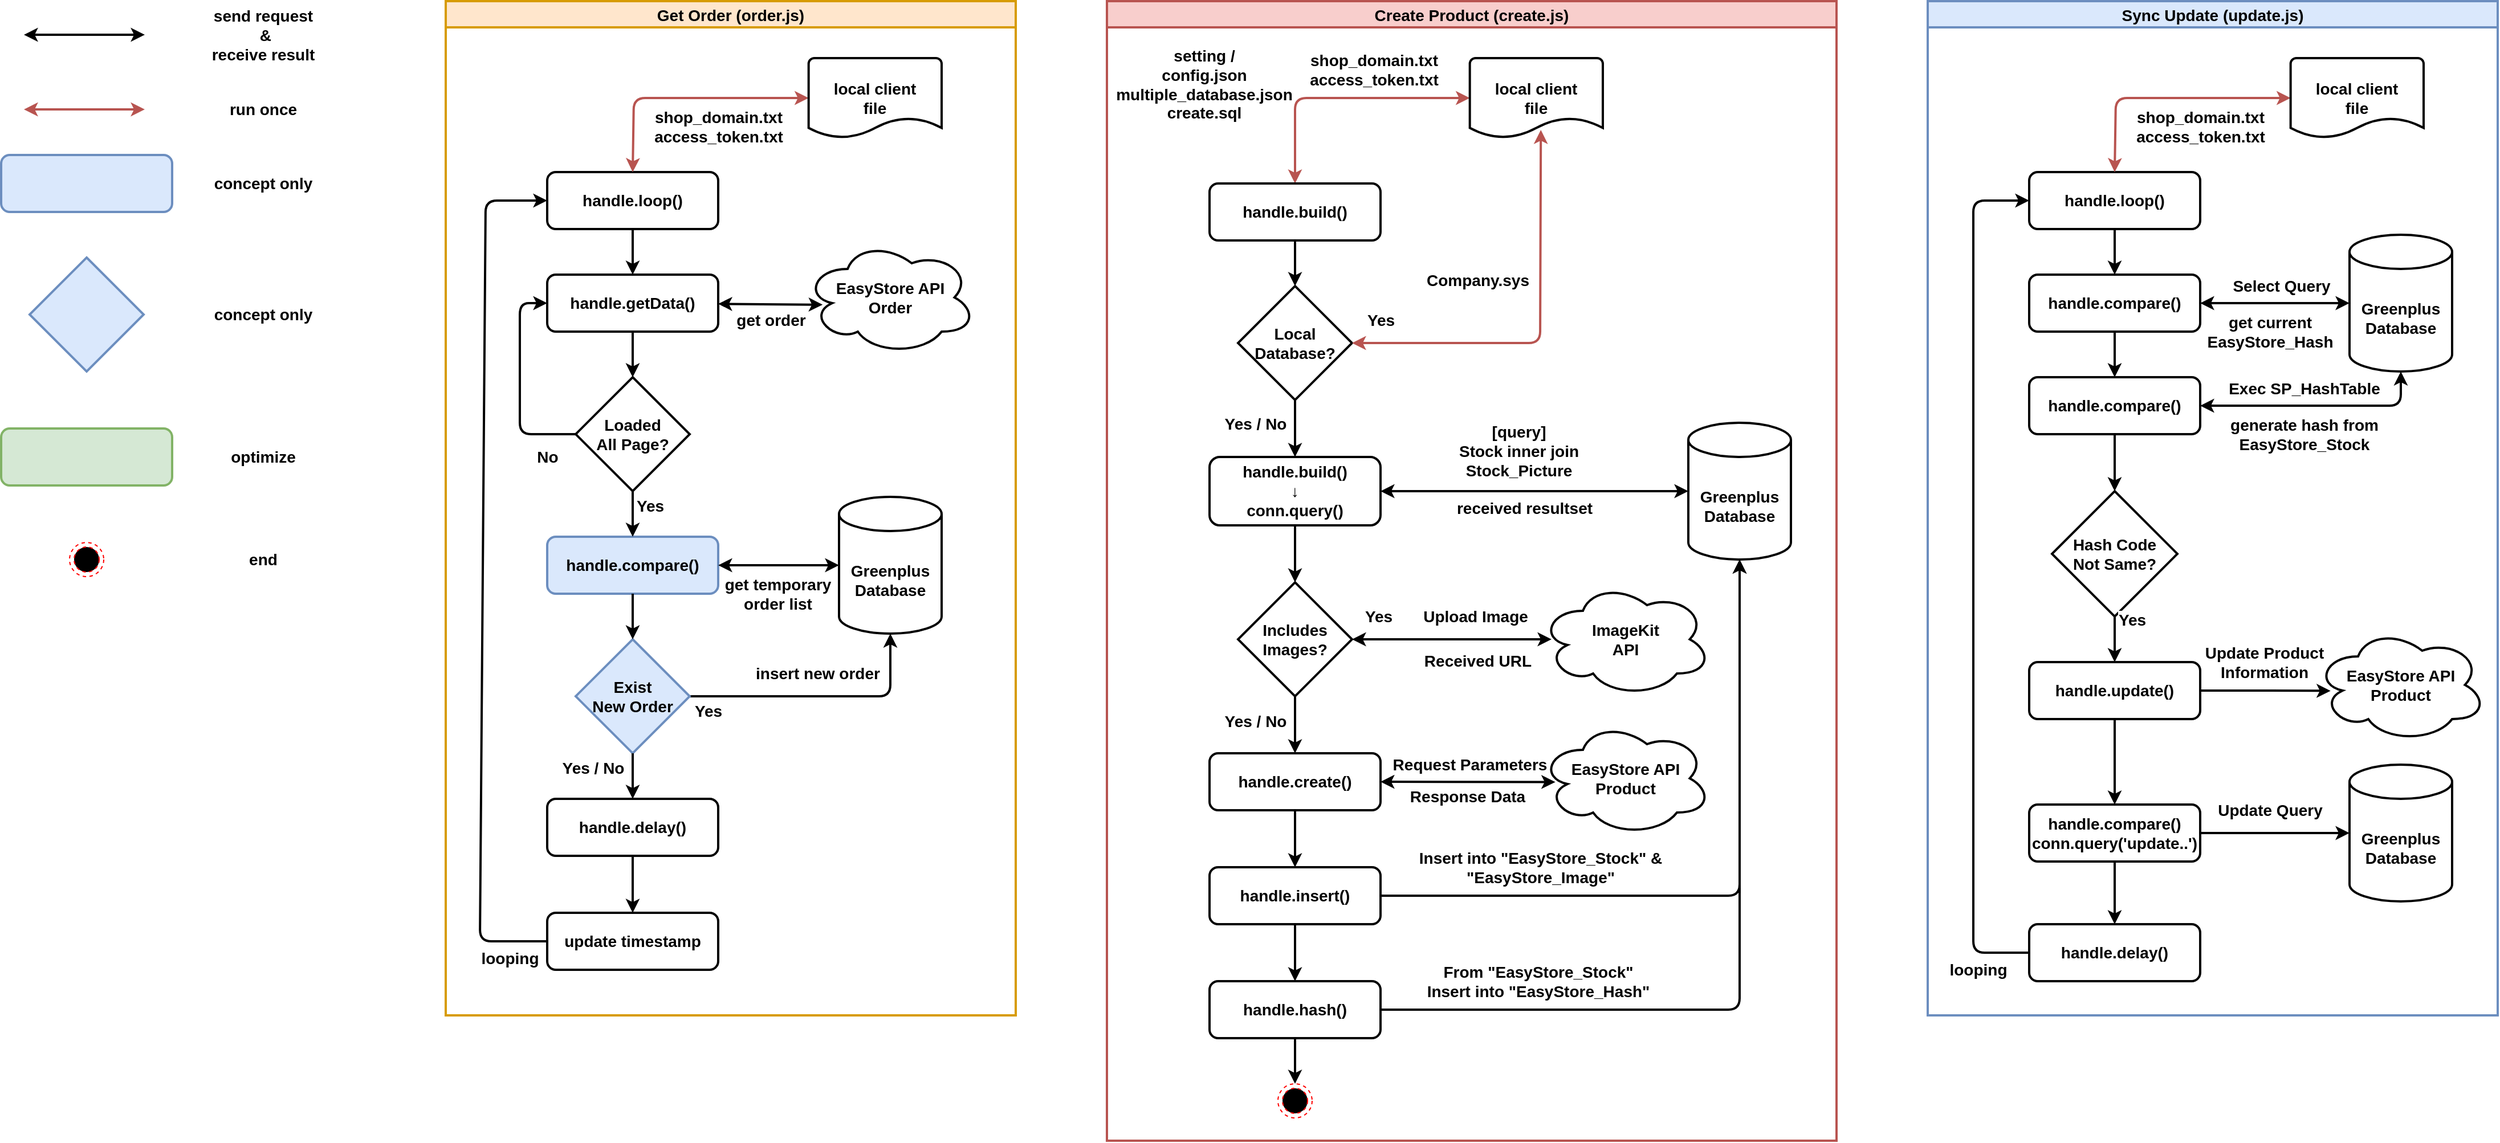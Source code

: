 <mxfile version="17.4.5" type="device"><diagram id="C5RBs43oDa-KdzZeNtuy" name="Page-1"><mxGraphModel dx="1865" dy="1758" grid="1" gridSize="10" guides="1" tooltips="1" connect="1" arrows="1" fold="1" page="1" pageScale="1" pageWidth="827" pageHeight="1169" math="0" shadow="0"><root><mxCell id="WIyWlLk6GJQsqaUBKTNV-0"/><mxCell id="WIyWlLk6GJQsqaUBKTNV-1" parent="WIyWlLk6GJQsqaUBKTNV-0"/><mxCell id="trPMJ4iFUHg_aiDPgkJq-20" style="edgeStyle=none;rounded=1;orthogonalLoop=1;jettySize=auto;html=1;fontSize=14;strokeWidth=2;startArrow=classic;startFill=1;" parent="WIyWlLk6GJQsqaUBKTNV-1" edge="1"><mxGeometry relative="1" as="geometry"><mxPoint x="-70" y="-60.5" as="sourcePoint"/><mxPoint x="36" y="-60.5" as="targetPoint"/></mxGeometry></mxCell><mxCell id="trPMJ4iFUHg_aiDPgkJq-22" value="send request&lt;br&gt;&amp;nbsp;&amp;amp; &lt;br&gt;receive result" style="text;html=1;strokeColor=none;fillColor=none;align=center;verticalAlign=middle;whiteSpace=wrap;rounded=0;fontSize=14;fontStyle=1" parent="WIyWlLk6GJQsqaUBKTNV-1" vertex="1"><mxGeometry x="70" y="-90" width="140" height="60" as="geometry"/></mxCell><mxCell id="trPMJ4iFUHg_aiDPgkJq-28" style="edgeStyle=none;rounded=1;orthogonalLoop=1;jettySize=auto;html=1;fontSize=14;strokeWidth=2;startArrow=classic;startFill=1;fillColor=#f8cecc;strokeColor=#b85450;" parent="WIyWlLk6GJQsqaUBKTNV-1" edge="1"><mxGeometry relative="1" as="geometry"><mxPoint x="-70" y="5" as="sourcePoint"/><mxPoint x="36" y="5" as="targetPoint"/></mxGeometry></mxCell><mxCell id="trPMJ4iFUHg_aiDPgkJq-29" value="run once" style="text;html=1;strokeColor=none;fillColor=none;align=center;verticalAlign=middle;whiteSpace=wrap;rounded=0;fontSize=14;fontStyle=1" parent="WIyWlLk6GJQsqaUBKTNV-1" vertex="1"><mxGeometry x="70" y="-25" width="140" height="60" as="geometry"/></mxCell><mxCell id="trPMJ4iFUHg_aiDPgkJq-31" value="" style="rounded=1;whiteSpace=wrap;html=1;fontSize=14;glass=0;strokeWidth=2;shadow=0;fontStyle=1;fillColor=#dae8fc;strokeColor=#6c8ebf;" parent="WIyWlLk6GJQsqaUBKTNV-1" vertex="1"><mxGeometry x="-90" y="45" width="150" height="50" as="geometry"/></mxCell><mxCell id="trPMJ4iFUHg_aiDPgkJq-32" value="concept only" style="text;html=1;strokeColor=none;fillColor=none;align=center;verticalAlign=middle;whiteSpace=wrap;rounded=0;fontSize=14;fontStyle=1" parent="WIyWlLk6GJQsqaUBKTNV-1" vertex="1"><mxGeometry x="70" y="40" width="140" height="60" as="geometry"/></mxCell><mxCell id="trPMJ4iFUHg_aiDPgkJq-39" value="" style="rhombus;whiteSpace=wrap;html=1;fontSize=14;strokeWidth=2;aspect=fixed;fontStyle=1;fillColor=#dae8fc;strokeColor=#6c8ebf;" parent="WIyWlLk6GJQsqaUBKTNV-1" vertex="1"><mxGeometry x="-65" y="135" width="100" height="100" as="geometry"/></mxCell><mxCell id="trPMJ4iFUHg_aiDPgkJq-40" value="concept only" style="text;html=1;strokeColor=none;fillColor=none;align=center;verticalAlign=middle;whiteSpace=wrap;rounded=0;fontSize=14;fontStyle=1" parent="WIyWlLk6GJQsqaUBKTNV-1" vertex="1"><mxGeometry x="70" y="155" width="140" height="60" as="geometry"/></mxCell><mxCell id="trPMJ4iFUHg_aiDPgkJq-50" value="Get Order (order.js)" style="swimlane;fontSize=14;strokeWidth=2;fillColor=#ffe6cc;strokeColor=#d79b00;" parent="WIyWlLk6GJQsqaUBKTNV-1" vertex="1"><mxGeometry x="300" y="-90" width="500" height="890" as="geometry"/></mxCell><mxCell id="trPMJ4iFUHg_aiDPgkJq-0" value="handle.loop()" style="rounded=1;whiteSpace=wrap;html=1;fontSize=14;glass=0;strokeWidth=2;shadow=0;fontStyle=1" parent="trPMJ4iFUHg_aiDPgkJq-50" vertex="1"><mxGeometry x="89" y="150" width="150" height="50" as="geometry"/></mxCell><mxCell id="trPMJ4iFUHg_aiDPgkJq-26" style="edgeStyle=none;rounded=1;orthogonalLoop=1;jettySize=auto;html=1;entryX=0.5;entryY=0;entryDx=0;entryDy=0;fontSize=14;startArrow=classic;startFill=1;strokeWidth=2;exitX=0;exitY=0.5;exitDx=0;exitDy=0;exitPerimeter=0;fillColor=#f8cecc;strokeColor=#b85450;" parent="trPMJ4iFUHg_aiDPgkJq-50" source="trPMJ4iFUHg_aiDPgkJq-1" target="trPMJ4iFUHg_aiDPgkJq-0" edge="1"><mxGeometry relative="1" as="geometry"><Array as="points"><mxPoint x="165" y="85"/></Array></mxGeometry></mxCell><mxCell id="trPMJ4iFUHg_aiDPgkJq-27" value="shop_domain.txt&lt;br&gt;access_token.txt" style="edgeLabel;html=1;align=center;verticalAlign=middle;resizable=0;points=[];fontSize=14;fontStyle=1" parent="trPMJ4iFUHg_aiDPgkJq-26" vertex="1" connectable="0"><mxGeometry x="0.002" y="3" relative="1" as="geometry"><mxPoint x="30" y="22" as="offset"/></mxGeometry></mxCell><mxCell id="trPMJ4iFUHg_aiDPgkJq-1" value="&lt;b&gt;local client&lt;br&gt;file&lt;br&gt;&lt;/b&gt;" style="strokeWidth=2;html=1;shape=mxgraph.flowchart.document2;size=0.25;fontSize=14;whiteSpace=wrap;aspect=fixed;" parent="trPMJ4iFUHg_aiDPgkJq-50" vertex="1"><mxGeometry x="318.33" y="50" width="116.67" height="70" as="geometry"/></mxCell><mxCell id="trPMJ4iFUHg_aiDPgkJq-5" value="handle.getData()" style="rounded=1;whiteSpace=wrap;html=1;fontSize=14;glass=0;strokeWidth=2;shadow=0;fontStyle=1" parent="trPMJ4iFUHg_aiDPgkJq-50" vertex="1"><mxGeometry x="89" y="240" width="150" height="50" as="geometry"/></mxCell><mxCell id="trPMJ4iFUHg_aiDPgkJq-6" style="edgeStyle=orthogonalEdgeStyle;rounded=1;orthogonalLoop=1;jettySize=auto;html=1;entryX=0.5;entryY=0;entryDx=0;entryDy=0;fontSize=14;strokeWidth=2;" parent="trPMJ4iFUHg_aiDPgkJq-50" source="trPMJ4iFUHg_aiDPgkJq-0" target="trPMJ4iFUHg_aiDPgkJq-5" edge="1"><mxGeometry relative="1" as="geometry"/></mxCell><mxCell id="trPMJ4iFUHg_aiDPgkJq-7" value="EasyStore API&lt;br&gt;Order" style="ellipse;shape=cloud;whiteSpace=wrap;html=1;fontSize=14;strokeWidth=2;aspect=fixed;fontStyle=1" parent="trPMJ4iFUHg_aiDPgkJq-50" vertex="1"><mxGeometry x="315" y="210" width="150" height="100" as="geometry"/></mxCell><mxCell id="trPMJ4iFUHg_aiDPgkJq-23" style="edgeStyle=none;rounded=1;orthogonalLoop=1;jettySize=auto;html=1;fontSize=14;startArrow=classic;startFill=1;strokeWidth=2;entryX=0.104;entryY=0.564;entryDx=0;entryDy=0;entryPerimeter=0;" parent="trPMJ4iFUHg_aiDPgkJq-50" source="trPMJ4iFUHg_aiDPgkJq-5" target="trPMJ4iFUHg_aiDPgkJq-7" edge="1"><mxGeometry relative="1" as="geometry"><mxPoint x="325" y="265" as="targetPoint"/></mxGeometry></mxCell><mxCell id="trPMJ4iFUHg_aiDPgkJq-30" value="&lt;b&gt;get order&lt;/b&gt;" style="edgeLabel;html=1;align=center;verticalAlign=middle;resizable=0;points=[];fontSize=14;" parent="trPMJ4iFUHg_aiDPgkJq-23" vertex="1" connectable="0"><mxGeometry x="-0.476" relative="1" as="geometry"><mxPoint x="22" y="14" as="offset"/></mxGeometry></mxCell><mxCell id="trPMJ4iFUHg_aiDPgkJq-14" style="edgeStyle=none;rounded=1;orthogonalLoop=1;jettySize=auto;html=1;entryX=0;entryY=0.5;entryDx=0;entryDy=0;fontSize=14;strokeWidth=2;exitX=0;exitY=0.5;exitDx=0;exitDy=0;" parent="trPMJ4iFUHg_aiDPgkJq-50" source="trPMJ4iFUHg_aiDPgkJq-11" target="trPMJ4iFUHg_aiDPgkJq-5" edge="1"><mxGeometry relative="1" as="geometry"><Array as="points"><mxPoint x="65" y="380"/><mxPoint x="65" y="265"/></Array></mxGeometry></mxCell><mxCell id="trPMJ4iFUHg_aiDPgkJq-15" value="No" style="edgeLabel;html=1;align=center;verticalAlign=middle;resizable=0;points=[];fontSize=14;fontStyle=1" parent="trPMJ4iFUHg_aiDPgkJq-14" vertex="1" connectable="0"><mxGeometry x="-0.583" y="-1" relative="1" as="geometry"><mxPoint x="14" y="21" as="offset"/></mxGeometry></mxCell><mxCell id="trPMJ4iFUHg_aiDPgkJq-11" value="Loaded&lt;br&gt;All Page?" style="rhombus;whiteSpace=wrap;html=1;fontSize=14;strokeWidth=2;aspect=fixed;fontStyle=1" parent="trPMJ4iFUHg_aiDPgkJq-50" vertex="1"><mxGeometry x="114" y="330" width="100" height="100" as="geometry"/></mxCell><mxCell id="trPMJ4iFUHg_aiDPgkJq-13" style="edgeStyle=none;rounded=1;orthogonalLoop=1;jettySize=auto;html=1;fontSize=14;strokeWidth=2;" parent="trPMJ4iFUHg_aiDPgkJq-50" source="trPMJ4iFUHg_aiDPgkJq-5" target="trPMJ4iFUHg_aiDPgkJq-11" edge="1"><mxGeometry relative="1" as="geometry"/></mxCell><mxCell id="trPMJ4iFUHg_aiDPgkJq-16" value="handle.compare()" style="rounded=1;whiteSpace=wrap;html=1;fontSize=14;glass=0;strokeWidth=2;shadow=0;fontStyle=1;fillColor=#dae8fc;strokeColor=#6c8ebf;" parent="trPMJ4iFUHg_aiDPgkJq-50" vertex="1"><mxGeometry x="89" y="470" width="150" height="50" as="geometry"/></mxCell><mxCell id="trPMJ4iFUHg_aiDPgkJq-17" style="edgeStyle=none;rounded=1;orthogonalLoop=1;jettySize=auto;html=1;entryX=0.5;entryY=0;entryDx=0;entryDy=0;fontSize=14;strokeWidth=2;" parent="trPMJ4iFUHg_aiDPgkJq-50" source="trPMJ4iFUHg_aiDPgkJq-11" target="trPMJ4iFUHg_aiDPgkJq-16" edge="1"><mxGeometry relative="1" as="geometry"/></mxCell><mxCell id="trPMJ4iFUHg_aiDPgkJq-18" value="Greenplus&lt;br&gt;Database" style="shape=cylinder3;whiteSpace=wrap;html=1;boundedLbl=1;backgroundOutline=1;size=15;fontSize=14;strokeWidth=2;aspect=fixed;fontStyle=1" parent="trPMJ4iFUHg_aiDPgkJq-50" vertex="1"><mxGeometry x="345" y="435" width="90" height="120" as="geometry"/></mxCell><mxCell id="trPMJ4iFUHg_aiDPgkJq-19" style="edgeStyle=none;rounded=1;orthogonalLoop=1;jettySize=auto;html=1;fontSize=14;strokeWidth=2;startArrow=classic;startFill=1;" parent="trPMJ4iFUHg_aiDPgkJq-50" source="trPMJ4iFUHg_aiDPgkJq-16" target="trPMJ4iFUHg_aiDPgkJq-18" edge="1"><mxGeometry relative="1" as="geometry"/></mxCell><mxCell id="trPMJ4iFUHg_aiDPgkJq-35" value="&lt;b&gt;get temporary&lt;br&gt;order list&lt;/b&gt;" style="edgeLabel;html=1;align=center;verticalAlign=middle;resizable=0;points=[];fontSize=14;" parent="trPMJ4iFUHg_aiDPgkJq-19" vertex="1" connectable="0"><mxGeometry x="-0.389" y="2" relative="1" as="geometry"><mxPoint x="19" y="27" as="offset"/></mxGeometry></mxCell><mxCell id="trPMJ4iFUHg_aiDPgkJq-34" value="Yes" style="edgeLabel;html=1;align=center;verticalAlign=middle;resizable=0;points=[];fontSize=14;fontStyle=1" parent="trPMJ4iFUHg_aiDPgkJq-50" vertex="1" connectable="0"><mxGeometry x="214" y="460" as="geometry"><mxPoint x="-35" y="-17" as="offset"/></mxGeometry></mxCell><mxCell id="trPMJ4iFUHg_aiDPgkJq-41" style="edgeStyle=none;rounded=1;orthogonalLoop=1;jettySize=auto;html=1;entryX=0.5;entryY=1;entryDx=0;entryDy=0;entryPerimeter=0;fontSize=14;startArrow=none;startFill=0;strokeWidth=2;" parent="trPMJ4iFUHg_aiDPgkJq-50" source="trPMJ4iFUHg_aiDPgkJq-37" target="trPMJ4iFUHg_aiDPgkJq-18" edge="1"><mxGeometry relative="1" as="geometry"><Array as="points"><mxPoint x="390" y="610"/></Array></mxGeometry></mxCell><mxCell id="trPMJ4iFUHg_aiDPgkJq-43" value="insert new order" style="edgeLabel;html=1;align=center;verticalAlign=middle;resizable=0;points=[];fontSize=14;fontStyle=1" parent="trPMJ4iFUHg_aiDPgkJq-41" vertex="1" connectable="0"><mxGeometry x="-0.122" y="-3" relative="1" as="geometry"><mxPoint x="10" y="-23" as="offset"/></mxGeometry></mxCell><mxCell id="trPMJ4iFUHg_aiDPgkJq-37" value="Exist&lt;br&gt;New Order" style="rhombus;whiteSpace=wrap;html=1;fontSize=14;strokeWidth=2;aspect=fixed;fontStyle=1;fillColor=#dae8fc;strokeColor=#6c8ebf;" parent="trPMJ4iFUHg_aiDPgkJq-50" vertex="1"><mxGeometry x="114" y="560" width="100" height="100" as="geometry"/></mxCell><mxCell id="trPMJ4iFUHg_aiDPgkJq-38" style="edgeStyle=none;rounded=1;orthogonalLoop=1;jettySize=auto;html=1;entryX=0.5;entryY=0;entryDx=0;entryDy=0;fontSize=14;startArrow=none;startFill=0;strokeWidth=2;" parent="trPMJ4iFUHg_aiDPgkJq-50" source="trPMJ4iFUHg_aiDPgkJq-16" target="trPMJ4iFUHg_aiDPgkJq-37" edge="1"><mxGeometry relative="1" as="geometry"/></mxCell><mxCell id="trPMJ4iFUHg_aiDPgkJq-42" value="Yes" style="edgeLabel;html=1;align=center;verticalAlign=middle;resizable=0;points=[];fontSize=14;fontStyle=1" parent="trPMJ4iFUHg_aiDPgkJq-50" vertex="1" connectable="0"><mxGeometry x="265" y="640" as="geometry"><mxPoint x="-35" y="-17" as="offset"/></mxGeometry></mxCell><mxCell id="trPMJ4iFUHg_aiDPgkJq-48" style="edgeStyle=none;rounded=1;orthogonalLoop=1;jettySize=auto;html=1;fontSize=14;startArrow=none;startFill=0;strokeWidth=2;entryX=0;entryY=0.5;entryDx=0;entryDy=0;exitX=0;exitY=0.5;exitDx=0;exitDy=0;" parent="trPMJ4iFUHg_aiDPgkJq-50" source="trPMJ4iFUHg_aiDPgkJq-82" target="trPMJ4iFUHg_aiDPgkJq-0" edge="1"><mxGeometry relative="1" as="geometry"><mxPoint x="-25" y="550" as="targetPoint"/><Array as="points"><mxPoint x="30" y="825"/><mxPoint x="35" y="175"/></Array></mxGeometry></mxCell><mxCell id="trPMJ4iFUHg_aiDPgkJq-49" value="looping" style="edgeLabel;html=1;align=center;verticalAlign=middle;resizable=0;points=[];fontSize=14;fontStyle=1" parent="trPMJ4iFUHg_aiDPgkJq-48" vertex="1" connectable="0"><mxGeometry x="-0.72" y="3" relative="1" as="geometry"><mxPoint x="28" y="63" as="offset"/></mxGeometry></mxCell><mxCell id="trPMJ4iFUHg_aiDPgkJq-83" style="edgeStyle=none;rounded=1;orthogonalLoop=1;jettySize=auto;html=1;entryX=0.5;entryY=0;entryDx=0;entryDy=0;fontSize=14;startArrow=none;startFill=0;strokeWidth=2;" parent="trPMJ4iFUHg_aiDPgkJq-50" source="trPMJ4iFUHg_aiDPgkJq-45" target="trPMJ4iFUHg_aiDPgkJq-82" edge="1"><mxGeometry relative="1" as="geometry"/></mxCell><mxCell id="trPMJ4iFUHg_aiDPgkJq-45" value="handle.delay()" style="rounded=1;whiteSpace=wrap;html=1;fontSize=14;glass=0;strokeWidth=2;shadow=0;fontStyle=1" parent="trPMJ4iFUHg_aiDPgkJq-50" vertex="1"><mxGeometry x="89" y="700" width="150" height="50" as="geometry"/></mxCell><mxCell id="trPMJ4iFUHg_aiDPgkJq-46" style="edgeStyle=none;rounded=1;orthogonalLoop=1;jettySize=auto;html=1;entryX=0.5;entryY=0;entryDx=0;entryDy=0;fontSize=14;startArrow=none;startFill=0;strokeWidth=2;" parent="trPMJ4iFUHg_aiDPgkJq-50" source="trPMJ4iFUHg_aiDPgkJq-37" target="trPMJ4iFUHg_aiDPgkJq-45" edge="1"><mxGeometry relative="1" as="geometry"/></mxCell><mxCell id="trPMJ4iFUHg_aiDPgkJq-47" value="Yes / No" style="edgeLabel;html=1;align=center;verticalAlign=middle;resizable=0;points=[];fontSize=14;fontStyle=1" parent="trPMJ4iFUHg_aiDPgkJq-50" vertex="1" connectable="0"><mxGeometry x="164" y="690" as="geometry"><mxPoint x="-35" y="-17" as="offset"/></mxGeometry></mxCell><mxCell id="trPMJ4iFUHg_aiDPgkJq-82" value="update timestamp" style="rounded=1;whiteSpace=wrap;html=1;fontSize=14;glass=0;strokeWidth=2;shadow=0;fontStyle=1;" parent="trPMJ4iFUHg_aiDPgkJq-50" vertex="1"><mxGeometry x="89" y="800" width="150" height="50" as="geometry"/></mxCell><mxCell id="trPMJ4iFUHg_aiDPgkJq-51" value="Create Product (create.js)" style="swimlane;fontSize=14;strokeWidth=2;fillColor=#f8cecc;strokeColor=#b85450;" parent="WIyWlLk6GJQsqaUBKTNV-1" vertex="1"><mxGeometry x="880" y="-90" width="640" height="1000" as="geometry"/></mxCell><mxCell id="trPMJ4iFUHg_aiDPgkJq-53" style="edgeStyle=none;rounded=1;orthogonalLoop=1;jettySize=auto;html=1;entryX=0.5;entryY=0;entryDx=0;entryDy=0;fontSize=14;startArrow=classic;startFill=1;strokeWidth=2;exitX=0;exitY=0.5;exitDx=0;exitDy=0;exitPerimeter=0;fillColor=#f8cecc;strokeColor=#b85450;" parent="trPMJ4iFUHg_aiDPgkJq-51" source="trPMJ4iFUHg_aiDPgkJq-55" target="trPMJ4iFUHg_aiDPgkJq-89" edge="1"><mxGeometry relative="1" as="geometry"><Array as="points"><mxPoint x="165" y="85"/></Array><mxPoint x="164" y="150" as="targetPoint"/></mxGeometry></mxCell><mxCell id="trPMJ4iFUHg_aiDPgkJq-54" value="shop_domain.txt&lt;br&gt;access_token.txt" style="edgeLabel;html=1;align=center;verticalAlign=middle;resizable=0;points=[];fontSize=14;fontStyle=1" parent="trPMJ4iFUHg_aiDPgkJq-53" vertex="1" connectable="0"><mxGeometry x="0.002" y="3" relative="1" as="geometry"><mxPoint x="30" y="-28" as="offset"/></mxGeometry></mxCell><mxCell id="trPMJ4iFUHg_aiDPgkJq-55" value="&lt;b&gt;local client&lt;br&gt;file&lt;br&gt;&lt;/b&gt;" style="strokeWidth=2;html=1;shape=mxgraph.flowchart.document2;size=0.25;fontSize=14;whiteSpace=wrap;aspect=fixed;" parent="trPMJ4iFUHg_aiDPgkJq-51" vertex="1"><mxGeometry x="318.33" y="50" width="116.67" height="70" as="geometry"/></mxCell><mxCell id="trPMJ4iFUHg_aiDPgkJq-61" style="edgeStyle=none;rounded=1;orthogonalLoop=1;jettySize=auto;html=1;entryX=0;entryY=0.5;entryDx=0;entryDy=0;fontSize=14;strokeWidth=2;exitX=0;exitY=0.5;exitDx=0;exitDy=0;" parent="trPMJ4iFUHg_aiDPgkJq-51" edge="1"><mxGeometry relative="1" as="geometry"><Array as="points"><mxPoint x="65" y="380"/><mxPoint x="65" y="265"/></Array><mxPoint x="89" y="265" as="targetPoint"/></mxGeometry></mxCell><mxCell id="trPMJ4iFUHg_aiDPgkJq-81" value="setting /&lt;br&gt;config.json&lt;br&gt;multiple_database.json&lt;br&gt;create.sql" style="edgeLabel;html=1;align=center;verticalAlign=middle;resizable=0;points=[];fontSize=14;fontStyle=1" parent="trPMJ4iFUHg_aiDPgkJq-51" vertex="1" connectable="0"><mxGeometry x="90" y="30" as="geometry"><mxPoint x="-5" y="43" as="offset"/></mxGeometry></mxCell><mxCell id="trPMJ4iFUHg_aiDPgkJq-91" style="edgeStyle=none;rounded=1;orthogonalLoop=1;jettySize=auto;html=1;entryX=0.5;entryY=0;entryDx=0;entryDy=0;fontSize=14;startArrow=none;startFill=0;endArrow=classic;endFill=1;strokeWidth=2;" parent="trPMJ4iFUHg_aiDPgkJq-51" source="trPMJ4iFUHg_aiDPgkJq-89" target="trPMJ4iFUHg_aiDPgkJq-90" edge="1"><mxGeometry relative="1" as="geometry"/></mxCell><mxCell id="trPMJ4iFUHg_aiDPgkJq-89" value="handle.build()" style="rounded=1;whiteSpace=wrap;html=1;fontSize=14;glass=0;strokeWidth=2;shadow=0;fontStyle=1" parent="trPMJ4iFUHg_aiDPgkJq-51" vertex="1"><mxGeometry x="90" y="160" width="150" height="50" as="geometry"/></mxCell><mxCell id="trPMJ4iFUHg_aiDPgkJq-97" style="edgeStyle=none;rounded=1;orthogonalLoop=1;jettySize=auto;html=1;entryX=0.5;entryY=0;entryDx=0;entryDy=0;fontSize=14;startArrow=none;startFill=0;endArrow=classic;endFill=1;strokeWidth=2;" parent="trPMJ4iFUHg_aiDPgkJq-51" source="trPMJ4iFUHg_aiDPgkJq-90" target="trPMJ4iFUHg_aiDPgkJq-96" edge="1"><mxGeometry relative="1" as="geometry"/></mxCell><mxCell id="trPMJ4iFUHg_aiDPgkJq-103" value="Yes / No" style="edgeLabel;html=1;align=center;verticalAlign=middle;resizable=0;points=[];fontSize=14;fontStyle=1" parent="trPMJ4iFUHg_aiDPgkJq-97" vertex="1" connectable="0"><mxGeometry x="-0.464" y="1" relative="1" as="geometry"><mxPoint x="-36" y="7" as="offset"/></mxGeometry></mxCell><mxCell id="trPMJ4iFUHg_aiDPgkJq-90" value="Local&lt;br&gt;Database?" style="rhombus;whiteSpace=wrap;html=1;fontSize=14;strokeWidth=2;aspect=fixed;fontStyle=1" parent="trPMJ4iFUHg_aiDPgkJq-51" vertex="1"><mxGeometry x="115" y="250" width="100" height="100" as="geometry"/></mxCell><mxCell id="trPMJ4iFUHg_aiDPgkJq-92" style="edgeStyle=none;rounded=1;orthogonalLoop=1;jettySize=auto;html=1;fontSize=14;startArrow=classic;startFill=1;endArrow=classic;endFill=1;strokeWidth=2;exitX=1;exitY=0.5;exitDx=0;exitDy=0;entryX=0.534;entryY=0.9;entryDx=0;entryDy=0;entryPerimeter=0;fillColor=#f8cecc;strokeColor=#b85450;" parent="trPMJ4iFUHg_aiDPgkJq-51" source="trPMJ4iFUHg_aiDPgkJq-90" target="trPMJ4iFUHg_aiDPgkJq-55" edge="1"><mxGeometry relative="1" as="geometry"><mxPoint x="380" y="130" as="targetPoint"/><Array as="points"><mxPoint x="380" y="300"/></Array></mxGeometry></mxCell><mxCell id="trPMJ4iFUHg_aiDPgkJq-93" value="&lt;b&gt;Yes&lt;/b&gt;" style="edgeLabel;html=1;align=center;verticalAlign=middle;resizable=0;points=[];fontSize=14;" parent="trPMJ4iFUHg_aiDPgkJq-92" vertex="1" connectable="0"><mxGeometry x="-0.842" y="5" relative="1" as="geometry"><mxPoint x="-3" y="-15" as="offset"/></mxGeometry></mxCell><mxCell id="trPMJ4iFUHg_aiDPgkJq-94" value="&lt;b&gt;Company.sys&lt;/b&gt;" style="edgeLabel;html=1;align=center;verticalAlign=middle;resizable=0;points=[];fontSize=14;" parent="trPMJ4iFUHg_aiDPgkJq-51" vertex="1" connectable="0"><mxGeometry x="230" y="290" as="geometry"><mxPoint x="95" y="-45" as="offset"/></mxGeometry></mxCell><mxCell id="trPMJ4iFUHg_aiDPgkJq-95" value="Greenplus&lt;br&gt;Database" style="shape=cylinder3;whiteSpace=wrap;html=1;boundedLbl=1;backgroundOutline=1;size=15;fontSize=14;strokeWidth=2;aspect=fixed;fontStyle=1" parent="trPMJ4iFUHg_aiDPgkJq-51" vertex="1"><mxGeometry x="510" y="370" width="90" height="120" as="geometry"/></mxCell><mxCell id="trPMJ4iFUHg_aiDPgkJq-98" style="edgeStyle=none;rounded=1;orthogonalLoop=1;jettySize=auto;html=1;entryX=0;entryY=0.5;entryDx=0;entryDy=0;entryPerimeter=0;fontSize=14;startArrow=classic;startFill=1;endArrow=classic;endFill=1;strokeWidth=2;" parent="trPMJ4iFUHg_aiDPgkJq-51" source="trPMJ4iFUHg_aiDPgkJq-96" target="trPMJ4iFUHg_aiDPgkJq-95" edge="1"><mxGeometry relative="1" as="geometry"/></mxCell><mxCell id="trPMJ4iFUHg_aiDPgkJq-99" value="received resultset" style="edgeLabel;html=1;align=center;verticalAlign=middle;resizable=0;points=[];fontSize=14;fontStyle=1" parent="trPMJ4iFUHg_aiDPgkJq-98" vertex="1" connectable="0"><mxGeometry x="-0.489" y="5" relative="1" as="geometry"><mxPoint x="57" y="20" as="offset"/></mxGeometry></mxCell><mxCell id="trPMJ4iFUHg_aiDPgkJq-104" style="edgeStyle=none;rounded=1;orthogonalLoop=1;jettySize=auto;html=1;fontSize=14;startArrow=none;startFill=0;endArrow=classic;endFill=1;strokeWidth=2;" parent="trPMJ4iFUHg_aiDPgkJq-51" source="trPMJ4iFUHg_aiDPgkJq-96" target="trPMJ4iFUHg_aiDPgkJq-101" edge="1"><mxGeometry relative="1" as="geometry"/></mxCell><mxCell id="trPMJ4iFUHg_aiDPgkJq-96" value="handle.build()&lt;br&gt;↓&lt;br&gt;conn.query()" style="rounded=1;whiteSpace=wrap;html=1;fontSize=14;glass=0;strokeWidth=2;shadow=0;fontStyle=1" parent="trPMJ4iFUHg_aiDPgkJq-51" vertex="1"><mxGeometry x="90" y="400" width="150" height="60" as="geometry"/></mxCell><mxCell id="trPMJ4iFUHg_aiDPgkJq-100" value="ImageKit&lt;br&gt;API" style="ellipse;shape=cloud;whiteSpace=wrap;html=1;fontSize=14;strokeWidth=2;aspect=fixed;fontStyle=1" parent="trPMJ4iFUHg_aiDPgkJq-51" vertex="1"><mxGeometry x="380" y="510" width="150" height="100" as="geometry"/></mxCell><mxCell id="trPMJ4iFUHg_aiDPgkJq-105" style="edgeStyle=none;rounded=1;orthogonalLoop=1;jettySize=auto;html=1;fontSize=14;startArrow=classic;startFill=1;endArrow=classic;endFill=1;strokeWidth=2;" parent="trPMJ4iFUHg_aiDPgkJq-51" source="trPMJ4iFUHg_aiDPgkJq-101" edge="1"><mxGeometry relative="1" as="geometry"><mxPoint x="390" y="560" as="targetPoint"/></mxGeometry></mxCell><mxCell id="trPMJ4iFUHg_aiDPgkJq-106" value="Upload Image" style="edgeLabel;html=1;align=center;verticalAlign=middle;resizable=0;points=[];fontSize=14;fontStyle=1" parent="trPMJ4iFUHg_aiDPgkJq-105" vertex="1" connectable="0"><mxGeometry x="-0.468" y="2" relative="1" as="geometry"><mxPoint x="61" y="-18" as="offset"/></mxGeometry></mxCell><mxCell id="trPMJ4iFUHg_aiDPgkJq-117" value="&lt;b&gt;Yes&lt;/b&gt;" style="edgeLabel;html=1;align=center;verticalAlign=middle;resizable=0;points=[];fontSize=14;" parent="trPMJ4iFUHg_aiDPgkJq-105" vertex="1" connectable="0"><mxGeometry x="-0.744" y="2" relative="1" as="geometry"><mxPoint y="-18" as="offset"/></mxGeometry></mxCell><mxCell id="trPMJ4iFUHg_aiDPgkJq-109" style="edgeStyle=none;rounded=1;orthogonalLoop=1;jettySize=auto;html=1;entryX=0.5;entryY=0;entryDx=0;entryDy=0;fontSize=14;startArrow=none;startFill=0;endArrow=classic;endFill=1;strokeWidth=2;" parent="trPMJ4iFUHg_aiDPgkJq-51" source="trPMJ4iFUHg_aiDPgkJq-101" target="trPMJ4iFUHg_aiDPgkJq-108" edge="1"><mxGeometry relative="1" as="geometry"/></mxCell><mxCell id="trPMJ4iFUHg_aiDPgkJq-101" value="Includes&lt;br&gt;Images?" style="rhombus;whiteSpace=wrap;html=1;fontSize=14;strokeWidth=2;aspect=fixed;fontStyle=1" parent="trPMJ4iFUHg_aiDPgkJq-51" vertex="1"><mxGeometry x="115" y="510" width="100" height="100" as="geometry"/></mxCell><mxCell id="trPMJ4iFUHg_aiDPgkJq-107" value="Received URL" style="edgeLabel;html=1;align=center;verticalAlign=middle;resizable=0;points=[];fontSize=14;fontStyle=1" parent="trPMJ4iFUHg_aiDPgkJq-51" vertex="1" connectable="0"><mxGeometry x="300" y="580" as="geometry"><mxPoint x="25" y="-1" as="offset"/></mxGeometry></mxCell><mxCell id="trPMJ4iFUHg_aiDPgkJq-111" style="edgeStyle=none;rounded=1;orthogonalLoop=1;jettySize=auto;html=1;fontSize=14;startArrow=classic;startFill=1;endArrow=classic;endFill=1;strokeWidth=2;entryX=0.089;entryY=0.532;entryDx=0;entryDy=0;entryPerimeter=0;exitX=1;exitY=0.5;exitDx=0;exitDy=0;" parent="trPMJ4iFUHg_aiDPgkJq-51" source="trPMJ4iFUHg_aiDPgkJq-108" target="trPMJ4iFUHg_aiDPgkJq-110" edge="1"><mxGeometry relative="1" as="geometry"/></mxCell><mxCell id="trPMJ4iFUHg_aiDPgkJq-112" value="&lt;b&gt;Request Parameters&lt;/b&gt;" style="edgeLabel;html=1;align=center;verticalAlign=middle;resizable=0;points=[];fontSize=14;" parent="trPMJ4iFUHg_aiDPgkJq-111" vertex="1" connectable="0"><mxGeometry x="-0.585" y="3" relative="1" as="geometry"><mxPoint x="46" y="-12" as="offset"/></mxGeometry></mxCell><mxCell id="trPMJ4iFUHg_aiDPgkJq-119" style="edgeStyle=none;rounded=1;orthogonalLoop=1;jettySize=auto;html=1;entryX=0.5;entryY=0;entryDx=0;entryDy=0;fontSize=14;startArrow=none;startFill=0;endArrow=classic;endFill=1;strokeWidth=2;" parent="trPMJ4iFUHg_aiDPgkJq-51" source="trPMJ4iFUHg_aiDPgkJq-108" target="trPMJ4iFUHg_aiDPgkJq-118" edge="1"><mxGeometry relative="1" as="geometry"/></mxCell><mxCell id="trPMJ4iFUHg_aiDPgkJq-108" value="handle.create()" style="rounded=1;whiteSpace=wrap;html=1;fontSize=14;glass=0;strokeWidth=2;shadow=0;fontStyle=1" parent="trPMJ4iFUHg_aiDPgkJq-51" vertex="1"><mxGeometry x="90" y="660" width="150" height="50" as="geometry"/></mxCell><mxCell id="trPMJ4iFUHg_aiDPgkJq-110" value="EasyStore API&lt;br&gt;Product" style="ellipse;shape=cloud;whiteSpace=wrap;html=1;fontSize=14;strokeWidth=2;aspect=fixed;fontStyle=1" parent="trPMJ4iFUHg_aiDPgkJq-51" vertex="1"><mxGeometry x="380" y="632" width="150" height="100" as="geometry"/></mxCell><mxCell id="trPMJ4iFUHg_aiDPgkJq-113" value="&lt;b&gt;Response Data&lt;/b&gt;" style="edgeLabel;html=1;align=center;verticalAlign=middle;resizable=0;points=[];fontSize=14;" parent="trPMJ4iFUHg_aiDPgkJq-51" vertex="1" connectable="0"><mxGeometry x="320" y="703.001" as="geometry"><mxPoint x="-4" y="-5" as="offset"/></mxGeometry></mxCell><mxCell id="trPMJ4iFUHg_aiDPgkJq-116" value="Yes / No" style="edgeLabel;html=1;align=center;verticalAlign=middle;resizable=0;points=[];fontSize=14;fontStyle=1" parent="trPMJ4iFUHg_aiDPgkJq-51" vertex="1" connectable="0"><mxGeometry x="130" y="632" as="geometry"/></mxCell><mxCell id="trPMJ4iFUHg_aiDPgkJq-121" style="edgeStyle=none;rounded=1;orthogonalLoop=1;jettySize=auto;html=1;entryX=0.5;entryY=1;entryDx=0;entryDy=0;entryPerimeter=0;fontSize=14;startArrow=none;startFill=0;endArrow=classic;endFill=1;strokeWidth=2;" parent="trPMJ4iFUHg_aiDPgkJq-51" source="trPMJ4iFUHg_aiDPgkJq-118" target="trPMJ4iFUHg_aiDPgkJq-95" edge="1"><mxGeometry relative="1" as="geometry"><Array as="points"><mxPoint x="555" y="785"/></Array></mxGeometry></mxCell><mxCell id="yKbG9_3PRUKLTeDyoVj5-3" value="Insert into &quot;EasyStore_Stock&quot; &amp;amp; &lt;br&gt;&quot;EasyStore_Image&quot;" style="edgeLabel;html=1;align=center;verticalAlign=middle;resizable=0;points=[];fontSize=14;fontStyle=1" vertex="1" connectable="0" parent="trPMJ4iFUHg_aiDPgkJq-121"><mxGeometry x="-0.855" y="2" relative="1" as="geometry"><mxPoint x="96" y="-23" as="offset"/></mxGeometry></mxCell><mxCell id="trPMJ4iFUHg_aiDPgkJq-123" style="edgeStyle=none;rounded=1;orthogonalLoop=1;jettySize=auto;html=1;fontSize=14;startArrow=none;startFill=0;endArrow=classic;endFill=1;strokeWidth=2;entryX=0.5;entryY=0;entryDx=0;entryDy=0;" parent="trPMJ4iFUHg_aiDPgkJq-51" source="trPMJ4iFUHg_aiDPgkJq-118" target="yKbG9_3PRUKLTeDyoVj5-0" edge="1"><mxGeometry relative="1" as="geometry"><mxPoint x="165" y="860" as="targetPoint"/></mxGeometry></mxCell><mxCell id="trPMJ4iFUHg_aiDPgkJq-118" value="handle.insert()" style="rounded=1;whiteSpace=wrap;html=1;fontSize=14;glass=0;strokeWidth=2;shadow=0;fontStyle=1" parent="trPMJ4iFUHg_aiDPgkJq-51" vertex="1"><mxGeometry x="90" y="760" width="150" height="50" as="geometry"/></mxCell><mxCell id="trPMJ4iFUHg_aiDPgkJq-120" value="[query]&lt;br&gt;Stock inner join&lt;br&gt;Stock_Picture" style="edgeLabel;html=1;align=center;verticalAlign=middle;resizable=0;points=[];fontSize=14;fontStyle=1" parent="trPMJ4iFUHg_aiDPgkJq-51" vertex="1" connectable="0"><mxGeometry x="361" y="395" as="geometry"/></mxCell><mxCell id="trPMJ4iFUHg_aiDPgkJq-122" value="" style="ellipse;html=1;shape=endState;fillColor=#000000;strokeColor=#ff0000;rounded=1;dashed=1;fontSize=14;" parent="trPMJ4iFUHg_aiDPgkJq-51" vertex="1"><mxGeometry x="150" y="950" width="30" height="30" as="geometry"/></mxCell><mxCell id="yKbG9_3PRUKLTeDyoVj5-1" style="edgeStyle=orthogonalEdgeStyle;rounded=0;orthogonalLoop=1;jettySize=auto;html=1;entryX=0.5;entryY=0;entryDx=0;entryDy=0;strokeWidth=2;" edge="1" parent="trPMJ4iFUHg_aiDPgkJq-51" source="yKbG9_3PRUKLTeDyoVj5-0" target="trPMJ4iFUHg_aiDPgkJq-122"><mxGeometry relative="1" as="geometry"/></mxCell><mxCell id="yKbG9_3PRUKLTeDyoVj5-2" style="edgeStyle=orthogonalEdgeStyle;rounded=1;orthogonalLoop=1;jettySize=auto;html=1;entryX=0.5;entryY=1;entryDx=0;entryDy=0;entryPerimeter=0;strokeWidth=2;" edge="1" parent="trPMJ4iFUHg_aiDPgkJq-51" source="yKbG9_3PRUKLTeDyoVj5-0" target="trPMJ4iFUHg_aiDPgkJq-95"><mxGeometry relative="1" as="geometry"/></mxCell><mxCell id="yKbG9_3PRUKLTeDyoVj5-4" value="&lt;b&gt;From &quot;EasyStore_Stock&quot; &lt;br&gt;Insert into &quot;EasyStore_Hash&quot;&lt;/b&gt;" style="edgeLabel;html=1;align=center;verticalAlign=middle;resizable=0;points=[];fontSize=14;" vertex="1" connectable="0" parent="yKbG9_3PRUKLTeDyoVj5-2"><mxGeometry x="-0.83" y="2" relative="1" as="geometry"><mxPoint x="77" y="-23" as="offset"/></mxGeometry></mxCell><mxCell id="yKbG9_3PRUKLTeDyoVj5-0" value="handle.hash()" style="rounded=1;whiteSpace=wrap;html=1;fontSize=14;glass=0;strokeWidth=2;shadow=0;fontStyle=1" vertex="1" parent="trPMJ4iFUHg_aiDPgkJq-51"><mxGeometry x="90" y="860" width="150" height="50" as="geometry"/></mxCell><mxCell id="trPMJ4iFUHg_aiDPgkJq-87" value="" style="rounded=1;whiteSpace=wrap;html=1;fontSize=14;glass=0;strokeWidth=2;shadow=0;fontStyle=1;fillColor=#d5e8d4;strokeColor=#82b366;" parent="WIyWlLk6GJQsqaUBKTNV-1" vertex="1"><mxGeometry x="-90" y="285" width="150" height="50" as="geometry"/></mxCell><mxCell id="trPMJ4iFUHg_aiDPgkJq-88" value="optimize" style="text;html=1;strokeColor=none;fillColor=none;align=center;verticalAlign=middle;whiteSpace=wrap;rounded=0;fontSize=14;fontStyle=1" parent="WIyWlLk6GJQsqaUBKTNV-1" vertex="1"><mxGeometry x="70" y="280" width="140" height="60" as="geometry"/></mxCell><mxCell id="trPMJ4iFUHg_aiDPgkJq-124" value="" style="ellipse;html=1;shape=endState;fillColor=#000000;strokeColor=#ff0000;rounded=1;dashed=1;fontSize=14;" parent="WIyWlLk6GJQsqaUBKTNV-1" vertex="1"><mxGeometry x="-30" y="385" width="30" height="30" as="geometry"/></mxCell><mxCell id="trPMJ4iFUHg_aiDPgkJq-125" value="end" style="text;html=1;strokeColor=none;fillColor=none;align=center;verticalAlign=middle;whiteSpace=wrap;rounded=0;fontSize=14;fontStyle=1" parent="WIyWlLk6GJQsqaUBKTNV-1" vertex="1"><mxGeometry x="70" y="370" width="140" height="60" as="geometry"/></mxCell><mxCell id="vOJ4chPzN5_mkLIP7oHJ-0" value="Sync Update (update.js)" style="swimlane;fontSize=14;strokeWidth=2;fillColor=#dae8fc;strokeColor=#6c8ebf;" parent="WIyWlLk6GJQsqaUBKTNV-1" vertex="1"><mxGeometry x="1600" y="-90" width="500" height="890" as="geometry"/></mxCell><mxCell id="vOJ4chPzN5_mkLIP7oHJ-1" value="handle.loop()" style="rounded=1;whiteSpace=wrap;html=1;fontSize=14;glass=0;strokeWidth=2;shadow=0;fontStyle=1" parent="vOJ4chPzN5_mkLIP7oHJ-0" vertex="1"><mxGeometry x="89" y="150" width="150" height="50" as="geometry"/></mxCell><mxCell id="vOJ4chPzN5_mkLIP7oHJ-2" style="edgeStyle=none;rounded=1;orthogonalLoop=1;jettySize=auto;html=1;entryX=0.5;entryY=0;entryDx=0;entryDy=0;fontSize=14;startArrow=classic;startFill=1;strokeWidth=2;exitX=0;exitY=0.5;exitDx=0;exitDy=0;exitPerimeter=0;fillColor=#f8cecc;strokeColor=#b85450;" parent="vOJ4chPzN5_mkLIP7oHJ-0" source="vOJ4chPzN5_mkLIP7oHJ-4" target="vOJ4chPzN5_mkLIP7oHJ-1" edge="1"><mxGeometry relative="1" as="geometry"><Array as="points"><mxPoint x="165" y="85"/></Array></mxGeometry></mxCell><mxCell id="vOJ4chPzN5_mkLIP7oHJ-3" value="shop_domain.txt&lt;br&gt;access_token.txt" style="edgeLabel;html=1;align=center;verticalAlign=middle;resizable=0;points=[];fontSize=14;fontStyle=1" parent="vOJ4chPzN5_mkLIP7oHJ-2" vertex="1" connectable="0"><mxGeometry x="0.002" y="3" relative="1" as="geometry"><mxPoint x="30" y="22" as="offset"/></mxGeometry></mxCell><mxCell id="vOJ4chPzN5_mkLIP7oHJ-4" value="&lt;b&gt;local client&lt;br&gt;file&lt;br&gt;&lt;/b&gt;" style="strokeWidth=2;html=1;shape=mxgraph.flowchart.document2;size=0.25;fontSize=14;whiteSpace=wrap;aspect=fixed;" parent="vOJ4chPzN5_mkLIP7oHJ-0" vertex="1"><mxGeometry x="318.33" y="50" width="116.67" height="70" as="geometry"/></mxCell><mxCell id="vOJ4chPzN5_mkLIP7oHJ-34" style="edgeStyle=orthogonalEdgeStyle;rounded=0;orthogonalLoop=1;jettySize=auto;html=1;entryX=0;entryY=0.5;entryDx=0;entryDy=0;entryPerimeter=0;strokeWidth=2;startArrow=classic;startFill=1;" parent="vOJ4chPzN5_mkLIP7oHJ-0" source="vOJ4chPzN5_mkLIP7oHJ-5" target="vOJ4chPzN5_mkLIP7oHJ-17" edge="1"><mxGeometry relative="1" as="geometry"/></mxCell><mxCell id="vOJ4chPzN5_mkLIP7oHJ-35" value="&lt;b style=&quot;font-size: 14px&quot;&gt;get current&lt;br&gt;EasyStore_Hash&lt;/b&gt;" style="edgeLabel;html=1;align=center;verticalAlign=middle;resizable=0;points=[];" parent="vOJ4chPzN5_mkLIP7oHJ-34" vertex="1" connectable="0"><mxGeometry x="-0.249" y="2" relative="1" as="geometry"><mxPoint x="12" y="27" as="offset"/></mxGeometry></mxCell><mxCell id="vOJ4chPzN5_mkLIP7oHJ-48" value="&lt;b&gt;Select Query&lt;/b&gt;" style="edgeLabel;html=1;align=center;verticalAlign=middle;resizable=0;points=[];fontSize=14;" parent="vOJ4chPzN5_mkLIP7oHJ-34" vertex="1" connectable="0"><mxGeometry x="-0.243" y="-1" relative="1" as="geometry"><mxPoint x="21" y="-16" as="offset"/></mxGeometry></mxCell><mxCell id="vOJ4chPzN5_mkLIP7oHJ-5" value="handle.compare()" style="rounded=1;whiteSpace=wrap;html=1;fontSize=14;glass=0;strokeWidth=2;shadow=0;fontStyle=1" parent="vOJ4chPzN5_mkLIP7oHJ-0" vertex="1"><mxGeometry x="89" y="240" width="150" height="50" as="geometry"/></mxCell><mxCell id="vOJ4chPzN5_mkLIP7oHJ-6" style="edgeStyle=orthogonalEdgeStyle;rounded=1;orthogonalLoop=1;jettySize=auto;html=1;entryX=0.5;entryY=0;entryDx=0;entryDy=0;fontSize=14;strokeWidth=2;" parent="vOJ4chPzN5_mkLIP7oHJ-0" source="vOJ4chPzN5_mkLIP7oHJ-1" target="vOJ4chPzN5_mkLIP7oHJ-5" edge="1"><mxGeometry relative="1" as="geometry"/></mxCell><mxCell id="vOJ4chPzN5_mkLIP7oHJ-14" style="edgeStyle=none;rounded=1;orthogonalLoop=1;jettySize=auto;html=1;fontSize=14;strokeWidth=2;" parent="vOJ4chPzN5_mkLIP7oHJ-0" source="vOJ4chPzN5_mkLIP7oHJ-5" edge="1"><mxGeometry relative="1" as="geometry"><mxPoint x="164" y="330" as="targetPoint"/></mxGeometry></mxCell><mxCell id="vOJ4chPzN5_mkLIP7oHJ-17" value="Greenplus&lt;br&gt;Database" style="shape=cylinder3;whiteSpace=wrap;html=1;boundedLbl=1;backgroundOutline=1;size=15;fontSize=14;strokeWidth=2;aspect=fixed;fontStyle=1" parent="vOJ4chPzN5_mkLIP7oHJ-0" vertex="1"><mxGeometry x="370" y="205" width="90" height="120" as="geometry"/></mxCell><mxCell id="vOJ4chPzN5_mkLIP7oHJ-40" style="edgeStyle=orthogonalEdgeStyle;rounded=1;orthogonalLoop=1;jettySize=auto;html=1;entryX=0.5;entryY=0;entryDx=0;entryDy=0;fontSize=14;startArrow=none;startFill=0;strokeWidth=2;" parent="vOJ4chPzN5_mkLIP7oHJ-0" source="vOJ4chPzN5_mkLIP7oHJ-23" target="vOJ4chPzN5_mkLIP7oHJ-29" edge="1"><mxGeometry relative="1" as="geometry"/></mxCell><mxCell id="vOJ4chPzN5_mkLIP7oHJ-23" value="Hash Code&lt;br&gt;Not Same?" style="rhombus;whiteSpace=wrap;html=1;fontSize=14;strokeWidth=2;aspect=fixed;fontStyle=1;" parent="vOJ4chPzN5_mkLIP7oHJ-0" vertex="1"><mxGeometry x="109" y="430" width="110" height="110" as="geometry"/></mxCell><mxCell id="vOJ4chPzN5_mkLIP7oHJ-25" value="Yes" style="edgeLabel;html=1;align=center;verticalAlign=middle;resizable=0;points=[];fontSize=14;fontStyle=1" parent="vOJ4chPzN5_mkLIP7oHJ-0" vertex="1" connectable="0"><mxGeometry x="214" y="560" as="geometry"><mxPoint x="-35" y="-17" as="offset"/></mxGeometry></mxCell><mxCell id="vOJ4chPzN5_mkLIP7oHJ-42" style="edgeStyle=orthogonalEdgeStyle;rounded=1;orthogonalLoop=1;jettySize=auto;html=1;entryX=0.089;entryY=0.552;entryDx=0;entryDy=0;entryPerimeter=0;fontSize=14;startArrow=none;startFill=0;strokeWidth=2;" parent="vOJ4chPzN5_mkLIP7oHJ-0" source="vOJ4chPzN5_mkLIP7oHJ-29" target="vOJ4chPzN5_mkLIP7oHJ-41" edge="1"><mxGeometry relative="1" as="geometry"/></mxCell><mxCell id="vOJ4chPzN5_mkLIP7oHJ-43" value="&lt;b&gt;Update Product&lt;br&gt;Information&lt;/b&gt;" style="edgeLabel;html=1;align=center;verticalAlign=middle;resizable=0;points=[];fontSize=14;" parent="vOJ4chPzN5_mkLIP7oHJ-42" vertex="1" connectable="0"><mxGeometry x="-0.291" relative="1" as="geometry"><mxPoint x="15" y="-25" as="offset"/></mxGeometry></mxCell><mxCell id="vOJ4chPzN5_mkLIP7oHJ-45" style="edgeStyle=orthogonalEdgeStyle;rounded=1;orthogonalLoop=1;jettySize=auto;html=1;entryX=0.5;entryY=0;entryDx=0;entryDy=0;fontSize=14;startArrow=none;startFill=0;strokeWidth=2;" parent="vOJ4chPzN5_mkLIP7oHJ-0" source="vOJ4chPzN5_mkLIP7oHJ-29" target="vOJ4chPzN5_mkLIP7oHJ-44" edge="1"><mxGeometry relative="1" as="geometry"/></mxCell><mxCell id="vOJ4chPzN5_mkLIP7oHJ-29" value="handle.update()" style="rounded=1;whiteSpace=wrap;html=1;fontSize=14;glass=0;strokeWidth=2;shadow=0;fontStyle=1" parent="vOJ4chPzN5_mkLIP7oHJ-0" vertex="1"><mxGeometry x="89" y="580" width="150" height="50" as="geometry"/></mxCell><mxCell id="vOJ4chPzN5_mkLIP7oHJ-37" style="edgeStyle=orthogonalEdgeStyle;rounded=1;orthogonalLoop=1;jettySize=auto;html=1;entryX=0.5;entryY=1;entryDx=0;entryDy=0;entryPerimeter=0;fontSize=14;startArrow=classic;startFill=1;strokeWidth=2;" parent="vOJ4chPzN5_mkLIP7oHJ-0" source="vOJ4chPzN5_mkLIP7oHJ-36" target="vOJ4chPzN5_mkLIP7oHJ-17" edge="1"><mxGeometry relative="1" as="geometry"/></mxCell><mxCell id="vOJ4chPzN5_mkLIP7oHJ-38" value="&lt;b&gt;generate hash from&lt;br&gt;EasyStore_Stock&lt;/b&gt;" style="edgeLabel;html=1;align=center;verticalAlign=middle;resizable=0;points=[];fontSize=14;" parent="vOJ4chPzN5_mkLIP7oHJ-37" vertex="1" connectable="0"><mxGeometry x="-0.363" y="-1" relative="1" as="geometry"><mxPoint x="25" y="24" as="offset"/></mxGeometry></mxCell><mxCell id="vOJ4chPzN5_mkLIP7oHJ-39" style="edgeStyle=orthogonalEdgeStyle;rounded=1;orthogonalLoop=1;jettySize=auto;html=1;entryX=0.5;entryY=0;entryDx=0;entryDy=0;fontSize=14;startArrow=none;startFill=0;strokeWidth=2;" parent="vOJ4chPzN5_mkLIP7oHJ-0" source="vOJ4chPzN5_mkLIP7oHJ-36" target="vOJ4chPzN5_mkLIP7oHJ-23" edge="1"><mxGeometry relative="1" as="geometry"/></mxCell><mxCell id="vOJ4chPzN5_mkLIP7oHJ-36" value="handle.compare()" style="rounded=1;whiteSpace=wrap;html=1;fontSize=14;glass=0;strokeWidth=2;shadow=0;fontStyle=1" parent="vOJ4chPzN5_mkLIP7oHJ-0" vertex="1"><mxGeometry x="89" y="330" width="150" height="50" as="geometry"/></mxCell><mxCell id="vOJ4chPzN5_mkLIP7oHJ-41" value="EasyStore API&lt;br&gt;Product" style="ellipse;shape=cloud;whiteSpace=wrap;html=1;fontSize=14;strokeWidth=2;aspect=fixed;fontStyle=1" parent="vOJ4chPzN5_mkLIP7oHJ-0" vertex="1"><mxGeometry x="340.0" y="550" width="150" height="100" as="geometry"/></mxCell><mxCell id="vOJ4chPzN5_mkLIP7oHJ-47" style="edgeStyle=orthogonalEdgeStyle;rounded=1;orthogonalLoop=1;jettySize=auto;html=1;entryX=0;entryY=0.5;entryDx=0;entryDy=0;entryPerimeter=0;fontSize=14;startArrow=none;startFill=0;strokeWidth=2;" parent="vOJ4chPzN5_mkLIP7oHJ-0" source="vOJ4chPzN5_mkLIP7oHJ-44" target="vOJ4chPzN5_mkLIP7oHJ-46" edge="1"><mxGeometry relative="1" as="geometry"/></mxCell><mxCell id="vOJ4chPzN5_mkLIP7oHJ-52" style="edgeStyle=orthogonalEdgeStyle;rounded=1;orthogonalLoop=1;jettySize=auto;html=1;fontSize=14;startArrow=none;startFill=0;strokeWidth=2;" parent="vOJ4chPzN5_mkLIP7oHJ-0" source="vOJ4chPzN5_mkLIP7oHJ-44" target="vOJ4chPzN5_mkLIP7oHJ-51" edge="1"><mxGeometry relative="1" as="geometry"/></mxCell><mxCell id="vOJ4chPzN5_mkLIP7oHJ-44" value="handle.compare()&lt;br&gt;conn.query('update..')" style="rounded=1;whiteSpace=wrap;html=1;fontSize=14;glass=0;strokeWidth=2;shadow=0;fontStyle=1" parent="vOJ4chPzN5_mkLIP7oHJ-0" vertex="1"><mxGeometry x="89" y="705" width="150" height="50" as="geometry"/></mxCell><mxCell id="vOJ4chPzN5_mkLIP7oHJ-46" value="Greenplus&lt;br&gt;Database" style="shape=cylinder3;whiteSpace=wrap;html=1;boundedLbl=1;backgroundOutline=1;size=15;fontSize=14;strokeWidth=2;aspect=fixed;fontStyle=1" parent="vOJ4chPzN5_mkLIP7oHJ-0" vertex="1"><mxGeometry x="370" y="670" width="90" height="120" as="geometry"/></mxCell><mxCell id="vOJ4chPzN5_mkLIP7oHJ-49" value="&lt;b&gt;Update Query&lt;/b&gt;" style="edgeLabel;html=1;align=center;verticalAlign=middle;resizable=0;points=[];fontSize=14;" parent="vOJ4chPzN5_mkLIP7oHJ-0" vertex="1" connectable="0"><mxGeometry x="300" y="710" as="geometry"/></mxCell><mxCell id="vOJ4chPzN5_mkLIP7oHJ-50" value="&lt;b&gt;Exec SP_HashTable&lt;/b&gt;" style="edgeLabel;html=1;align=center;verticalAlign=middle;resizable=0;points=[];fontSize=14;" parent="vOJ4chPzN5_mkLIP7oHJ-0" vertex="1" connectable="0"><mxGeometry x="330.0" y="340" as="geometry"/></mxCell><mxCell id="vOJ4chPzN5_mkLIP7oHJ-53" style="edgeStyle=orthogonalEdgeStyle;rounded=1;orthogonalLoop=1;jettySize=auto;html=1;fontSize=14;startArrow=none;startFill=0;strokeWidth=2;entryX=0;entryY=0.5;entryDx=0;entryDy=0;" parent="vOJ4chPzN5_mkLIP7oHJ-0" source="vOJ4chPzN5_mkLIP7oHJ-51" target="vOJ4chPzN5_mkLIP7oHJ-1" edge="1"><mxGeometry relative="1" as="geometry"><mxPoint x="50" y="210" as="targetPoint"/><Array as="points"><mxPoint x="40" y="835"/><mxPoint x="40" y="175"/></Array></mxGeometry></mxCell><mxCell id="vOJ4chPzN5_mkLIP7oHJ-54" value="&lt;b&gt;looping&lt;/b&gt;" style="edgeLabel;html=1;align=center;verticalAlign=middle;resizable=0;points=[];fontSize=14;" parent="vOJ4chPzN5_mkLIP7oHJ-53" vertex="1" connectable="0"><mxGeometry x="-0.75" y="-4" relative="1" as="geometry"><mxPoint y="61" as="offset"/></mxGeometry></mxCell><mxCell id="vOJ4chPzN5_mkLIP7oHJ-51" value="handle.delay()" style="rounded=1;whiteSpace=wrap;html=1;fontSize=14;glass=0;strokeWidth=2;shadow=0;fontStyle=1" parent="vOJ4chPzN5_mkLIP7oHJ-0" vertex="1"><mxGeometry x="89" y="810" width="150" height="50" as="geometry"/></mxCell></root></mxGraphModel></diagram></mxfile>